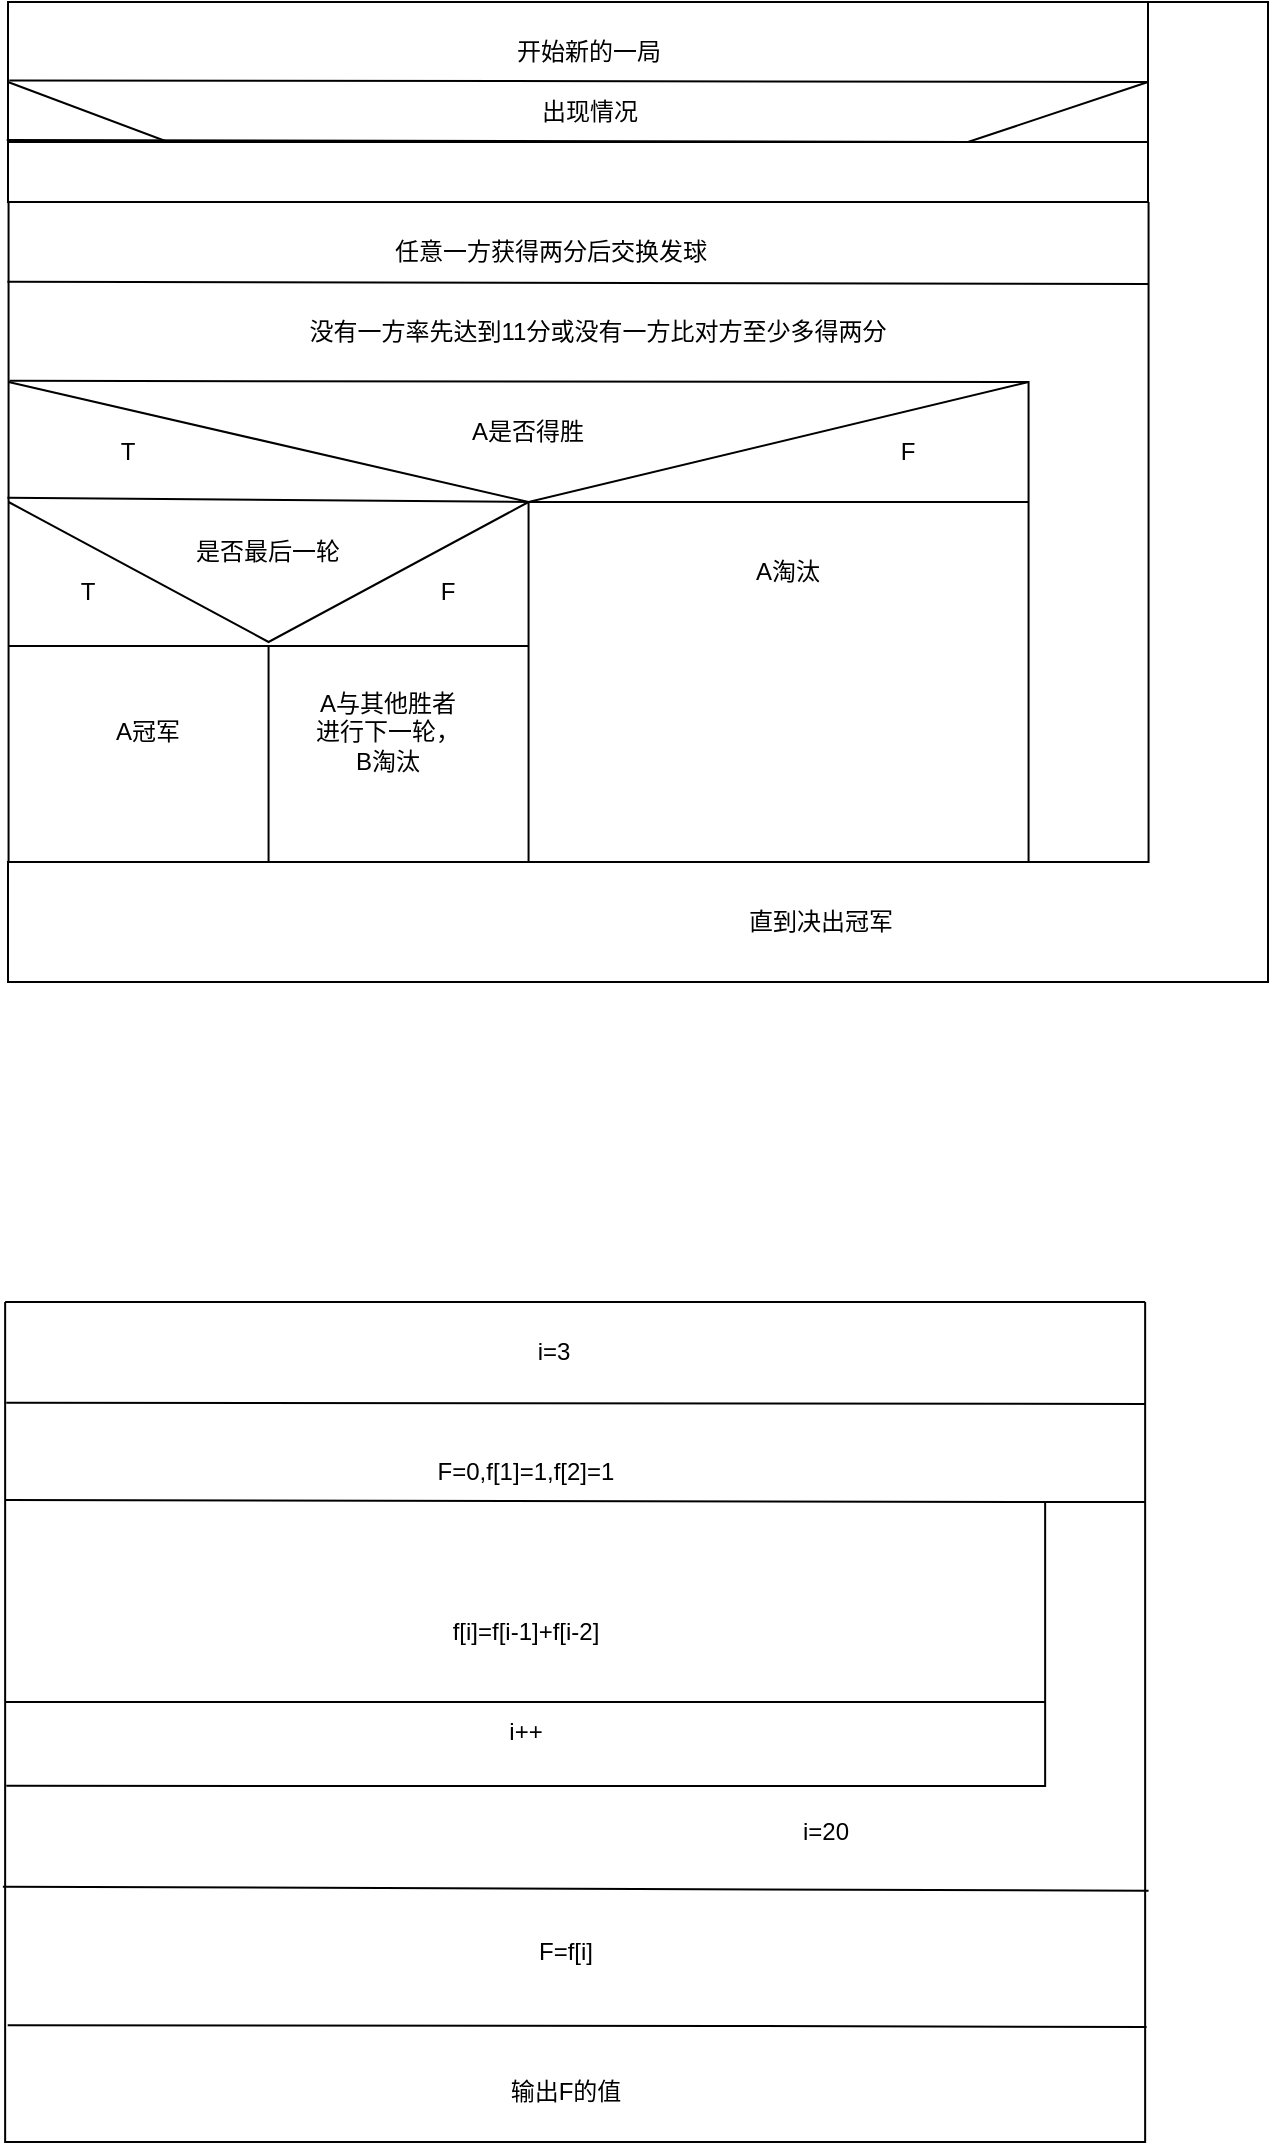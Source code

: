 <mxfile version="21.1.8" type="github">
  <diagram name="第 1 页" id="TvOghdLEXlN_RdS35WhK">
    <mxGraphModel dx="1290" dy="581" grid="1" gridSize="10" guides="1" tooltips="1" connect="1" arrows="1" fold="1" page="1" pageScale="1" pageWidth="827" pageHeight="1169" math="0" shadow="0">
      <root>
        <mxCell id="0" />
        <mxCell id="1" parent="0" />
        <mxCell id="h4DI42kt3oIY_V8vE__m-12" value="" style="swimlane;startSize=0;" parent="1" vertex="1">
          <mxGeometry x="140.28" y="140" width="570" height="330" as="geometry" />
        </mxCell>
        <mxCell id="h4DI42kt3oIY_V8vE__m-15" value="没有一方率先达到11分或没有一方比对方至少多得两分" style="text;html=1;strokeColor=none;fillColor=none;align=center;verticalAlign=middle;whiteSpace=wrap;rounded=0;" parent="h4DI42kt3oIY_V8vE__m-12" vertex="1">
          <mxGeometry x="90" y="50" width="410" height="30" as="geometry" />
        </mxCell>
        <mxCell id="h4DI42kt3oIY_V8vE__m-17" value="" style="endArrow=none;html=1;rounded=0;" parent="h4DI42kt3oIY_V8vE__m-12" edge="1">
          <mxGeometry width="50" height="50" relative="1" as="geometry">
            <mxPoint y="90" as="sourcePoint" />
            <mxPoint x="510" y="90" as="targetPoint" />
            <Array as="points">
              <mxPoint x="260" y="150" />
            </Array>
          </mxGeometry>
        </mxCell>
        <mxCell id="h4DI42kt3oIY_V8vE__m-18" value="A是否得胜" style="text;html=1;strokeColor=none;fillColor=none;align=center;verticalAlign=middle;whiteSpace=wrap;rounded=0;" parent="h4DI42kt3oIY_V8vE__m-12" vertex="1">
          <mxGeometry x="230" y="100" width="60" height="30" as="geometry" />
        </mxCell>
        <mxCell id="h4DI42kt3oIY_V8vE__m-19" value="" style="endArrow=none;html=1;rounded=0;exitX=-0.001;exitY=0.448;exitDx=0;exitDy=0;exitPerimeter=0;" parent="h4DI42kt3oIY_V8vE__m-12" source="h4DI42kt3oIY_V8vE__m-12" edge="1">
          <mxGeometry width="50" height="50" relative="1" as="geometry">
            <mxPoint y="140" as="sourcePoint" />
            <mxPoint x="510" y="150" as="targetPoint" />
            <Array as="points">
              <mxPoint x="260" y="150" />
            </Array>
          </mxGeometry>
        </mxCell>
        <mxCell id="h4DI42kt3oIY_V8vE__m-21" value="T" style="text;html=1;strokeColor=none;fillColor=none;align=center;verticalAlign=middle;whiteSpace=wrap;rounded=0;" parent="h4DI42kt3oIY_V8vE__m-12" vertex="1">
          <mxGeometry x="30" y="110" width="60" height="30" as="geometry" />
        </mxCell>
        <mxCell id="h4DI42kt3oIY_V8vE__m-22" value="F" style="text;html=1;strokeColor=none;fillColor=none;align=center;verticalAlign=middle;whiteSpace=wrap;rounded=0;" parent="h4DI42kt3oIY_V8vE__m-12" vertex="1">
          <mxGeometry x="420" y="110" width="60" height="30" as="geometry" />
        </mxCell>
        <mxCell id="h4DI42kt3oIY_V8vE__m-24" value="A淘汰" style="text;html=1;strokeColor=none;fillColor=none;align=center;verticalAlign=middle;whiteSpace=wrap;rounded=0;" parent="h4DI42kt3oIY_V8vE__m-12" vertex="1">
          <mxGeometry x="360" y="170" width="60" height="30" as="geometry" />
        </mxCell>
        <mxCell id="h4DI42kt3oIY_V8vE__m-26" value="" style="endArrow=none;html=1;rounded=0;" parent="h4DI42kt3oIY_V8vE__m-12" edge="1">
          <mxGeometry width="50" height="50" relative="1" as="geometry">
            <mxPoint y="150" as="sourcePoint" />
            <mxPoint x="260" y="150" as="targetPoint" />
            <Array as="points">
              <mxPoint x="130" y="220" />
            </Array>
          </mxGeometry>
        </mxCell>
        <mxCell id="h4DI42kt3oIY_V8vE__m-28" value="是否最后一轮" style="text;html=1;strokeColor=none;fillColor=none;align=center;verticalAlign=middle;whiteSpace=wrap;rounded=0;" parent="h4DI42kt3oIY_V8vE__m-12" vertex="1">
          <mxGeometry x="80" y="160" width="100" height="30" as="geometry" />
        </mxCell>
        <mxCell id="h4DI42kt3oIY_V8vE__m-29" value="T" style="text;html=1;strokeColor=none;fillColor=none;align=center;verticalAlign=middle;whiteSpace=wrap;rounded=0;" parent="h4DI42kt3oIY_V8vE__m-12" vertex="1">
          <mxGeometry x="10" y="180" width="60" height="30" as="geometry" />
        </mxCell>
        <mxCell id="h4DI42kt3oIY_V8vE__m-30" value="F" style="text;html=1;strokeColor=none;fillColor=none;align=center;verticalAlign=middle;whiteSpace=wrap;rounded=0;" parent="h4DI42kt3oIY_V8vE__m-12" vertex="1">
          <mxGeometry x="190" y="180" width="60" height="30" as="geometry" />
        </mxCell>
        <mxCell id="h4DI42kt3oIY_V8vE__m-32" value="A冠军" style="text;html=1;strokeColor=none;fillColor=none;align=center;verticalAlign=middle;whiteSpace=wrap;rounded=0;" parent="h4DI42kt3oIY_V8vE__m-12" vertex="1">
          <mxGeometry x="40" y="250" width="60" height="30" as="geometry" />
        </mxCell>
        <mxCell id="h4DI42kt3oIY_V8vE__m-33" value="A与其他胜者进行下一轮，B淘汰" style="text;html=1;strokeColor=none;fillColor=none;align=center;verticalAlign=middle;whiteSpace=wrap;rounded=0;" parent="h4DI42kt3oIY_V8vE__m-12" vertex="1">
          <mxGeometry x="150" y="250" width="80" height="30" as="geometry" />
        </mxCell>
        <mxCell id="h4DI42kt3oIY_V8vE__m-37" style="edgeStyle=orthogonalEdgeStyle;rounded=0;orthogonalLoop=1;jettySize=auto;html=1;exitX=0.5;exitY=1;exitDx=0;exitDy=0;" parent="h4DI42kt3oIY_V8vE__m-12" source="h4DI42kt3oIY_V8vE__m-22" target="h4DI42kt3oIY_V8vE__m-22" edge="1">
          <mxGeometry relative="1" as="geometry" />
        </mxCell>
        <mxCell id="h4DI42kt3oIY_V8vE__m-39" value="任意一方获得两分后交换发球" style="text;html=1;strokeColor=none;fillColor=none;align=center;verticalAlign=middle;whiteSpace=wrap;rounded=0;" parent="h4DI42kt3oIY_V8vE__m-12" vertex="1">
          <mxGeometry x="169.72" y="10" width="202.5" height="30" as="geometry" />
        </mxCell>
        <mxCell id="h4DI42kt3oIY_V8vE__m-14" value="" style="endArrow=none;html=1;rounded=0;exitX=0.001;exitY=0.271;exitDx=0;exitDy=0;exitPerimeter=0;" parent="1" edge="1" source="h4DI42kt3oIY_V8vE__m-12">
          <mxGeometry width="50" height="50" relative="1" as="geometry">
            <mxPoint x="140.28" y="230" as="sourcePoint" />
            <mxPoint x="650.28" y="470" as="targetPoint" />
            <Array as="points">
              <mxPoint x="650.28" y="230" />
            </Array>
          </mxGeometry>
        </mxCell>
        <mxCell id="h4DI42kt3oIY_V8vE__m-23" value="" style="endArrow=none;html=1;rounded=0;" parent="1" edge="1">
          <mxGeometry width="50" height="50" relative="1" as="geometry">
            <mxPoint x="400.28" y="470" as="sourcePoint" />
            <mxPoint x="400.28" y="290" as="targetPoint" />
          </mxGeometry>
        </mxCell>
        <mxCell id="h4DI42kt3oIY_V8vE__m-27" value="" style="endArrow=none;html=1;rounded=0;" parent="1" edge="1">
          <mxGeometry width="50" height="50" relative="1" as="geometry">
            <mxPoint x="140.28" y="362" as="sourcePoint" />
            <mxPoint x="400.28" y="362" as="targetPoint" />
            <Array as="points">
              <mxPoint x="270.28" y="362" />
            </Array>
          </mxGeometry>
        </mxCell>
        <mxCell id="h4DI42kt3oIY_V8vE__m-31" value="" style="endArrow=none;html=1;rounded=0;" parent="1" edge="1">
          <mxGeometry width="50" height="50" relative="1" as="geometry">
            <mxPoint x="270.28" y="362" as="sourcePoint" />
            <mxPoint x="270.28" y="470" as="targetPoint" />
          </mxGeometry>
        </mxCell>
        <mxCell id="h4DI42kt3oIY_V8vE__m-34" value="" style="swimlane;startSize=0;" parent="1" vertex="1">
          <mxGeometry x="138.57" y="690" width="570" height="420" as="geometry" />
        </mxCell>
        <mxCell id="h4DI42kt3oIY_V8vE__m-36" value="i=20" style="text;html=1;strokeColor=none;fillColor=none;align=center;verticalAlign=middle;whiteSpace=wrap;rounded=0;" parent="h4DI42kt3oIY_V8vE__m-34" vertex="1">
          <mxGeometry x="380" y="250" width="60" height="30" as="geometry" />
        </mxCell>
        <mxCell id="h4DI42kt3oIY_V8vE__m-41" value="i=3" style="text;html=1;strokeColor=none;fillColor=none;align=center;verticalAlign=middle;whiteSpace=wrap;rounded=0;" parent="h4DI42kt3oIY_V8vE__m-34" vertex="1">
          <mxGeometry x="244" y="10" width="60" height="30" as="geometry" />
        </mxCell>
        <mxCell id="h4DI42kt3oIY_V8vE__m-44" value="输出F的值" style="text;html=1;strokeColor=none;fillColor=none;align=center;verticalAlign=middle;whiteSpace=wrap;rounded=0;" parent="h4DI42kt3oIY_V8vE__m-34" vertex="1">
          <mxGeometry x="250" y="380" width="60" height="30" as="geometry" />
        </mxCell>
        <mxCell id="h4DI42kt3oIY_V8vE__m-46" value="" style="endArrow=none;html=1;rounded=0;" parent="h4DI42kt3oIY_V8vE__m-34" edge="1">
          <mxGeometry width="50" height="50" relative="1" as="geometry">
            <mxPoint y="200" as="sourcePoint" />
            <mxPoint x="520" y="200" as="targetPoint" />
          </mxGeometry>
        </mxCell>
        <mxCell id="h4DI42kt3oIY_V8vE__m-47" value="i++" style="text;html=1;strokeColor=none;fillColor=none;align=center;verticalAlign=middle;whiteSpace=wrap;rounded=0;" parent="h4DI42kt3oIY_V8vE__m-34" vertex="1">
          <mxGeometry x="230" y="200" width="60" height="30" as="geometry" />
        </mxCell>
        <mxCell id="h4DI42kt3oIY_V8vE__m-49" value="F=0,f[1]=1,f[2]=1" style="text;html=1;strokeColor=none;fillColor=none;align=center;verticalAlign=middle;whiteSpace=wrap;rounded=0;" parent="h4DI42kt3oIY_V8vE__m-34" vertex="1">
          <mxGeometry x="230" y="70" width="60" height="30" as="geometry" />
        </mxCell>
        <mxCell id="h4DI42kt3oIY_V8vE__m-50" value="f[i]=f[i-1]+f[i-2]" style="text;html=1;strokeColor=none;fillColor=none;align=center;verticalAlign=middle;whiteSpace=wrap;rounded=0;" parent="h4DI42kt3oIY_V8vE__m-34" vertex="1">
          <mxGeometry x="180" y="150" width="160" height="30" as="geometry" />
        </mxCell>
        <mxCell id="h4DI42kt3oIY_V8vE__m-52" value="F=f[i]" style="text;html=1;strokeColor=none;fillColor=none;align=center;verticalAlign=middle;whiteSpace=wrap;rounded=0;" parent="h4DI42kt3oIY_V8vE__m-34" vertex="1">
          <mxGeometry x="250" y="310" width="60" height="30" as="geometry" />
        </mxCell>
        <mxCell id="h4DI42kt3oIY_V8vE__m-35" value="" style="endArrow=none;html=1;rounded=0;exitX=0.001;exitY=0.576;exitDx=0;exitDy=0;exitPerimeter=0;" parent="1" source="h4DI42kt3oIY_V8vE__m-34" edge="1">
          <mxGeometry width="50" height="50" relative="1" as="geometry">
            <mxPoint x="138.57" y="1000" as="sourcePoint" />
            <mxPoint x="658.57" y="790" as="targetPoint" />
            <Array as="points">
              <mxPoint x="658.57" y="932" />
              <mxPoint x="658.57" y="890" />
            </Array>
          </mxGeometry>
        </mxCell>
        <mxCell id="h4DI42kt3oIY_V8vE__m-38" value="" style="endArrow=none;html=1;rounded=0;exitX=-0.001;exitY=0.121;exitDx=0;exitDy=0;exitPerimeter=0;" parent="1" source="h4DI42kt3oIY_V8vE__m-12" edge="1">
          <mxGeometry width="50" height="50" relative="1" as="geometry">
            <mxPoint x="390.28" y="310" as="sourcePoint" />
            <mxPoint x="710.28" y="181" as="targetPoint" />
          </mxGeometry>
        </mxCell>
        <mxCell id="h4DI42kt3oIY_V8vE__m-40" value="" style="endArrow=none;html=1;rounded=0;exitX=0.001;exitY=0.12;exitDx=0;exitDy=0;exitPerimeter=0;" parent="1" source="h4DI42kt3oIY_V8vE__m-34" edge="1">
          <mxGeometry width="50" height="50" relative="1" as="geometry">
            <mxPoint x="278.57" y="800" as="sourcePoint" />
            <mxPoint x="708.57" y="741" as="targetPoint" />
          </mxGeometry>
        </mxCell>
        <mxCell id="h4DI42kt3oIY_V8vE__m-43" value="" style="endArrow=none;html=1;rounded=0;exitX=0.004;exitY=0.861;exitDx=0;exitDy=0;exitPerimeter=0;entryX=1.003;entryY=0.863;entryDx=0;entryDy=0;entryPerimeter=0;" parent="1" edge="1">
          <mxGeometry width="50" height="50" relative="1" as="geometry">
            <mxPoint x="139.85" y="1051.62" as="sourcePoint" />
            <mxPoint x="709.28" y="1052.46" as="targetPoint" />
            <Array as="points">
              <mxPoint x="497.57" y="1052" />
            </Array>
          </mxGeometry>
        </mxCell>
        <mxCell id="h4DI42kt3oIY_V8vE__m-48" value="" style="endArrow=none;html=1;rounded=0;" parent="1" edge="1">
          <mxGeometry width="50" height="50" relative="1" as="geometry">
            <mxPoint x="138.57" y="789" as="sourcePoint" />
            <mxPoint x="708.57" y="790" as="targetPoint" />
            <Array as="points">
              <mxPoint x="658.57" y="790" />
            </Array>
          </mxGeometry>
        </mxCell>
        <mxCell id="h4DI42kt3oIY_V8vE__m-51" value="" style="endArrow=none;html=1;rounded=0;exitX=-0.002;exitY=0.696;exitDx=0;exitDy=0;exitPerimeter=0;entryX=1.003;entryY=0.701;entryDx=0;entryDy=0;entryPerimeter=0;" parent="1" source="h4DI42kt3oIY_V8vE__m-34" target="h4DI42kt3oIY_V8vE__m-34" edge="1">
          <mxGeometry width="50" height="50" relative="1" as="geometry">
            <mxPoint x="388.57" y="990" as="sourcePoint" />
            <mxPoint x="698.57" y="982" as="targetPoint" />
          </mxGeometry>
        </mxCell>
        <mxCell id="kuUb0_Br2YemQs1z818e-2" value="" style="shape=partialRectangle;whiteSpace=wrap;html=1;bottom=1;right=1;left=1;top=0;fillColor=none;routingCenterX=-0.5;rotation=-180;" vertex="1" parent="1">
          <mxGeometry x="140" y="40" width="630" height="100" as="geometry" />
        </mxCell>
        <mxCell id="kuUb0_Br2YemQs1z818e-5" value="" style="endArrow=none;html=1;rounded=0;" edge="1" parent="1">
          <mxGeometry width="50" height="50" relative="1" as="geometry">
            <mxPoint x="710" y="140" as="sourcePoint" />
            <mxPoint x="710" y="40" as="targetPoint" />
          </mxGeometry>
        </mxCell>
        <mxCell id="kuUb0_Br2YemQs1z818e-6" value="" style="endArrow=none;html=1;rounded=0;entryX=0;entryY=0;entryDx=0;entryDy=0;" edge="1" parent="1" target="kuUb0_Br2YemQs1z818e-2">
          <mxGeometry width="50" height="50" relative="1" as="geometry">
            <mxPoint x="770" y="510" as="sourcePoint" />
            <mxPoint x="810" y="160" as="targetPoint" />
          </mxGeometry>
        </mxCell>
        <mxCell id="kuUb0_Br2YemQs1z818e-7" value="" style="shape=partialRectangle;whiteSpace=wrap;html=1;bottom=1;right=1;left=1;top=0;fillColor=none;routingCenterX=-0.5;" vertex="1" parent="1">
          <mxGeometry x="140" y="470" width="630" height="60" as="geometry" />
        </mxCell>
        <mxCell id="kuUb0_Br2YemQs1z818e-9" value="直到决出冠军" style="text;html=1;strokeColor=none;fillColor=none;align=center;verticalAlign=middle;whiteSpace=wrap;rounded=0;" vertex="1" parent="1">
          <mxGeometry x="490" y="485" width="113" height="30" as="geometry" />
        </mxCell>
        <mxCell id="kuUb0_Br2YemQs1z818e-10" value="" style="endArrow=none;html=1;rounded=0;exitX=0.999;exitY=0.608;exitDx=0;exitDy=0;exitPerimeter=0;" edge="1" parent="1" source="kuUb0_Br2YemQs1z818e-2">
          <mxGeometry width="50" height="50" relative="1" as="geometry">
            <mxPoint x="250" y="130" as="sourcePoint" />
            <mxPoint x="710" y="80" as="targetPoint" />
          </mxGeometry>
        </mxCell>
        <mxCell id="kuUb0_Br2YemQs1z818e-11" value="开始新的一局" style="text;html=1;strokeColor=none;fillColor=none;align=center;verticalAlign=middle;whiteSpace=wrap;rounded=0;" vertex="1" parent="1">
          <mxGeometry x="371" y="50" width="119" height="30" as="geometry" />
        </mxCell>
        <mxCell id="kuUb0_Br2YemQs1z818e-13" value="" style="endArrow=none;html=1;rounded=0;" edge="1" parent="1">
          <mxGeometry width="50" height="50" relative="1" as="geometry">
            <mxPoint x="140" y="110" as="sourcePoint" />
            <mxPoint x="710" y="110" as="targetPoint" />
          </mxGeometry>
        </mxCell>
        <mxCell id="kuUb0_Br2YemQs1z818e-14" value="" style="endArrow=none;html=1;rounded=0;" edge="1" parent="1">
          <mxGeometry width="50" height="50" relative="1" as="geometry">
            <mxPoint x="710" y="110" as="sourcePoint" />
            <mxPoint x="140" y="80" as="targetPoint" />
            <Array as="points">
              <mxPoint x="220" y="110" />
            </Array>
          </mxGeometry>
        </mxCell>
        <mxCell id="kuUb0_Br2YemQs1z818e-15" value="" style="endArrow=none;html=1;rounded=0;exitX=1.001;exitY=0.31;exitDx=0;exitDy=0;exitPerimeter=0;" edge="1" parent="1" source="kuUb0_Br2YemQs1z818e-2">
          <mxGeometry width="50" height="50" relative="1" as="geometry">
            <mxPoint x="390" y="280" as="sourcePoint" />
            <mxPoint x="710" y="80" as="targetPoint" />
            <Array as="points">
              <mxPoint x="620" y="110" />
            </Array>
          </mxGeometry>
        </mxCell>
        <mxCell id="kuUb0_Br2YemQs1z818e-16" value="出现情况" style="text;html=1;strokeColor=none;fillColor=none;align=center;verticalAlign=middle;whiteSpace=wrap;rounded=0;" vertex="1" parent="1">
          <mxGeometry x="400.5" y="80" width="60" height="30" as="geometry" />
        </mxCell>
      </root>
    </mxGraphModel>
  </diagram>
</mxfile>
